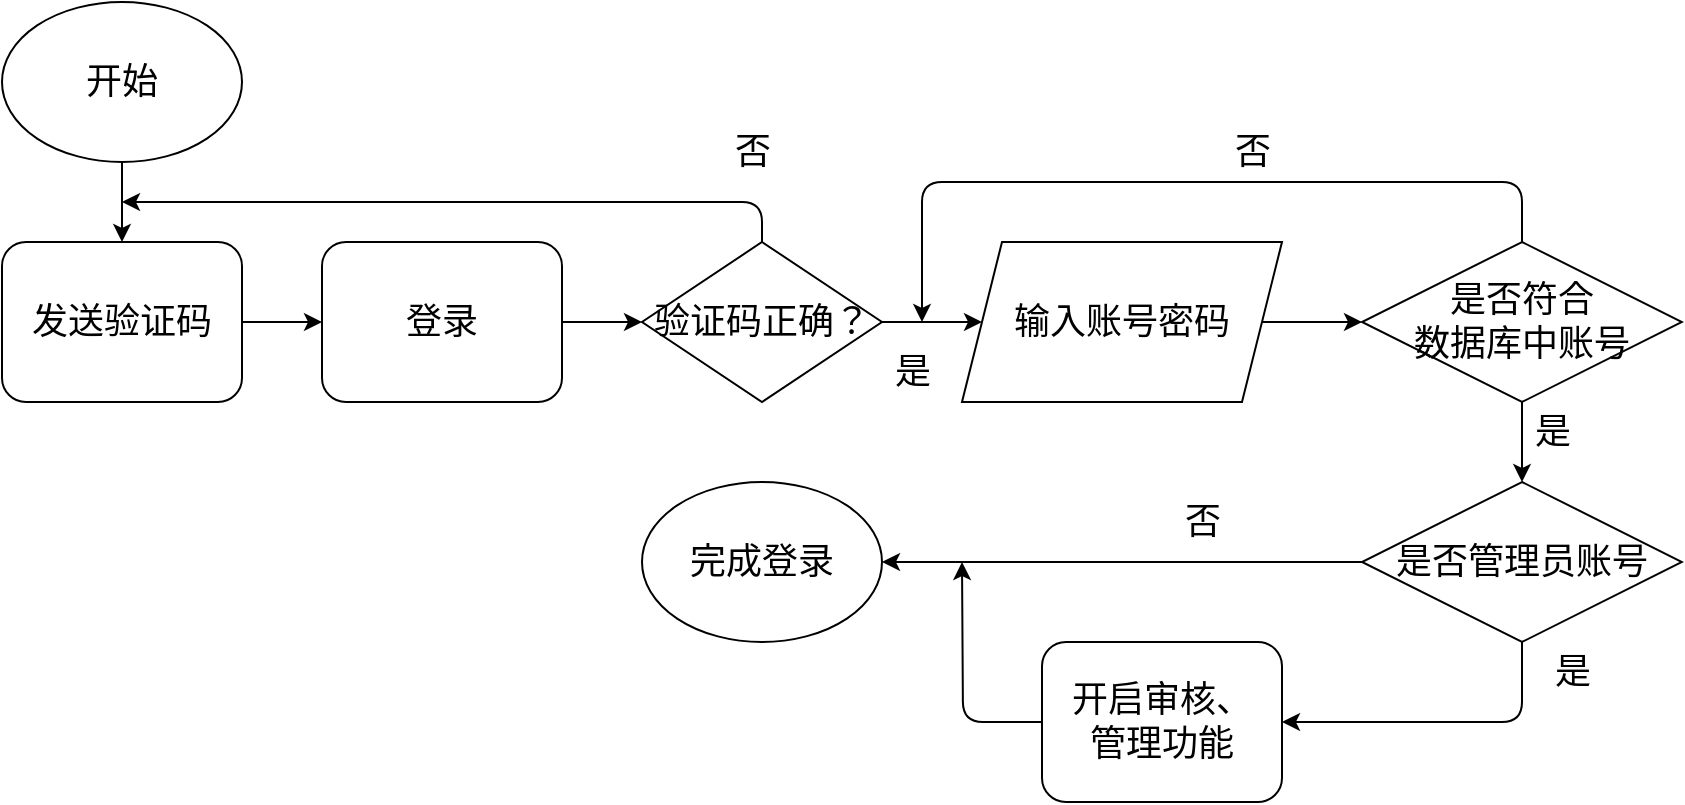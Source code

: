 <mxfile>
    <diagram id="pAxDA9dRo6cP-XQQIhF6" name="Page-1">
        <mxGraphModel dx="462" dy="574" grid="1" gridSize="10" guides="1" tooltips="1" connect="1" arrows="1" fold="1" page="1" pageScale="1" pageWidth="850" pageHeight="1100" math="0" shadow="0">
            <root>
                <mxCell id="0"/>
                <mxCell id="1" parent="0"/>
                <mxCell id="12" value="" style="edgeStyle=orthogonalEdgeStyle;html=1;fontSize=18;" parent="1" source="2" target="10" edge="1">
                    <mxGeometry relative="1" as="geometry"/>
                </mxCell>
                <mxCell id="2" value="&lt;span style=&quot;font-size: 18px&quot;&gt;发送验证码&lt;/span&gt;" style="rounded=1;whiteSpace=wrap;html=1;" parent="1" vertex="1">
                    <mxGeometry y="120" width="120" height="80" as="geometry"/>
                </mxCell>
                <mxCell id="6" value="" style="edgeStyle=none;html=1;fontSize=18;" parent="1" source="3" target="5" edge="1">
                    <mxGeometry relative="1" as="geometry"/>
                </mxCell>
                <mxCell id="3" value="输入账号密码" style="shape=parallelogram;perimeter=parallelogramPerimeter;whiteSpace=wrap;html=1;fixedSize=1;fontSize=18;" parent="1" vertex="1">
                    <mxGeometry x="480" y="120" width="160" height="80" as="geometry"/>
                </mxCell>
                <mxCell id="7" style="edgeStyle=orthogonalEdgeStyle;html=1;fontSize=18;" parent="1" source="5" edge="1">
                    <mxGeometry relative="1" as="geometry">
                        <mxPoint x="460" y="160" as="targetPoint"/>
                        <Array as="points">
                            <mxPoint x="760" y="90"/>
                            <mxPoint x="460" y="90"/>
                        </Array>
                    </mxGeometry>
                </mxCell>
                <mxCell id="22" style="edgeStyle=orthogonalEdgeStyle;html=1;fontSize=18;" parent="1" source="5" target="21" edge="1">
                    <mxGeometry relative="1" as="geometry"/>
                </mxCell>
                <mxCell id="5" value="是否符合&lt;br&gt;数据库中账号" style="rhombus;whiteSpace=wrap;html=1;fontSize=18;" parent="1" vertex="1">
                    <mxGeometry x="680" y="120" width="160" height="80" as="geometry"/>
                </mxCell>
                <mxCell id="8" value="否" style="text;html=1;align=center;verticalAlign=middle;resizable=0;points=[];autosize=1;strokeColor=none;fillColor=none;fontSize=18;" parent="1" vertex="1">
                    <mxGeometry x="610" y="60" width="30" height="30" as="geometry"/>
                </mxCell>
                <mxCell id="14" value="" style="edgeStyle=orthogonalEdgeStyle;html=1;fontSize=18;" parent="1" source="10" target="13" edge="1">
                    <mxGeometry relative="1" as="geometry"/>
                </mxCell>
                <mxCell id="10" value="登录" style="rounded=1;whiteSpace=wrap;html=1;fontSize=18;" parent="1" vertex="1">
                    <mxGeometry x="160" y="120" width="120" height="80" as="geometry"/>
                </mxCell>
                <mxCell id="15" value="" style="edgeStyle=orthogonalEdgeStyle;html=1;fontSize=18;" parent="1" source="13" target="3" edge="1">
                    <mxGeometry relative="1" as="geometry"/>
                </mxCell>
                <mxCell id="18" style="edgeStyle=orthogonalEdgeStyle;html=1;fontSize=18;" parent="1" source="13" edge="1">
                    <mxGeometry relative="1" as="geometry">
                        <mxPoint x="60" y="100" as="targetPoint"/>
                        <Array as="points">
                            <mxPoint x="380" y="100"/>
                        </Array>
                    </mxGeometry>
                </mxCell>
                <mxCell id="13" value="验证码正确？" style="rhombus;whiteSpace=wrap;html=1;fontSize=18;" parent="1" vertex="1">
                    <mxGeometry x="320" y="120" width="120" height="80" as="geometry"/>
                </mxCell>
                <mxCell id="17" style="edgeStyle=orthogonalEdgeStyle;html=1;fontSize=18;" parent="1" source="16" target="2" edge="1">
                    <mxGeometry relative="1" as="geometry"/>
                </mxCell>
                <mxCell id="16" value="开始" style="ellipse;whiteSpace=wrap;html=1;fontSize=18;" parent="1" vertex="1">
                    <mxGeometry width="120" height="80" as="geometry"/>
                </mxCell>
                <mxCell id="19" value="是" style="text;html=1;align=center;verticalAlign=middle;resizable=0;points=[];autosize=1;strokeColor=none;fillColor=none;fontSize=18;" parent="1" vertex="1">
                    <mxGeometry x="440" y="170" width="30" height="30" as="geometry"/>
                </mxCell>
                <mxCell id="20" value="否" style="text;html=1;align=center;verticalAlign=middle;resizable=0;points=[];autosize=1;strokeColor=none;fillColor=none;fontSize=18;" parent="1" vertex="1">
                    <mxGeometry x="360" y="60" width="30" height="30" as="geometry"/>
                </mxCell>
                <mxCell id="25" style="edgeStyle=orthogonalEdgeStyle;html=1;fontSize=18;" parent="1" source="21" target="24" edge="1">
                    <mxGeometry relative="1" as="geometry"/>
                </mxCell>
                <mxCell id="29" style="edgeStyle=orthogonalEdgeStyle;html=1;fontSize=18;" parent="1" source="21" target="26" edge="1">
                    <mxGeometry relative="1" as="geometry">
                        <Array as="points">
                            <mxPoint x="760" y="360"/>
                        </Array>
                    </mxGeometry>
                </mxCell>
                <mxCell id="21" value="是否管理员账号" style="rhombus;whiteSpace=wrap;html=1;fontSize=18;" parent="1" vertex="1">
                    <mxGeometry x="680" y="240" width="160" height="80" as="geometry"/>
                </mxCell>
                <mxCell id="23" value="是" style="text;html=1;align=center;verticalAlign=middle;resizable=0;points=[];autosize=1;strokeColor=none;fillColor=none;fontSize=18;" parent="1" vertex="1">
                    <mxGeometry x="760" y="200" width="30" height="30" as="geometry"/>
                </mxCell>
                <mxCell id="24" value="完成登录" style="ellipse;whiteSpace=wrap;html=1;fontSize=18;" parent="1" vertex="1">
                    <mxGeometry x="320" y="240" width="120" height="80" as="geometry"/>
                </mxCell>
                <mxCell id="28" style="edgeStyle=orthogonalEdgeStyle;html=1;fontSize=18;" parent="1" source="26" edge="1">
                    <mxGeometry relative="1" as="geometry">
                        <mxPoint x="480" y="280" as="targetPoint"/>
                    </mxGeometry>
                </mxCell>
                <mxCell id="26" value="开启审核、&lt;br&gt;管理功能" style="rounded=1;whiteSpace=wrap;html=1;fontSize=18;" parent="1" vertex="1">
                    <mxGeometry x="520" y="320" width="120" height="80" as="geometry"/>
                </mxCell>
                <mxCell id="27" value="否" style="text;html=1;align=center;verticalAlign=middle;resizable=0;points=[];autosize=1;strokeColor=none;fillColor=none;fontSize=18;" parent="1" vertex="1">
                    <mxGeometry x="585" y="245" width="30" height="30" as="geometry"/>
                </mxCell>
                <mxCell id="30" value="是" style="text;html=1;align=center;verticalAlign=middle;resizable=0;points=[];autosize=1;strokeColor=none;fillColor=none;fontSize=18;" parent="1" vertex="1">
                    <mxGeometry x="770" y="320" width="30" height="30" as="geometry"/>
                </mxCell>
            </root>
        </mxGraphModel>
    </diagram>
</mxfile>